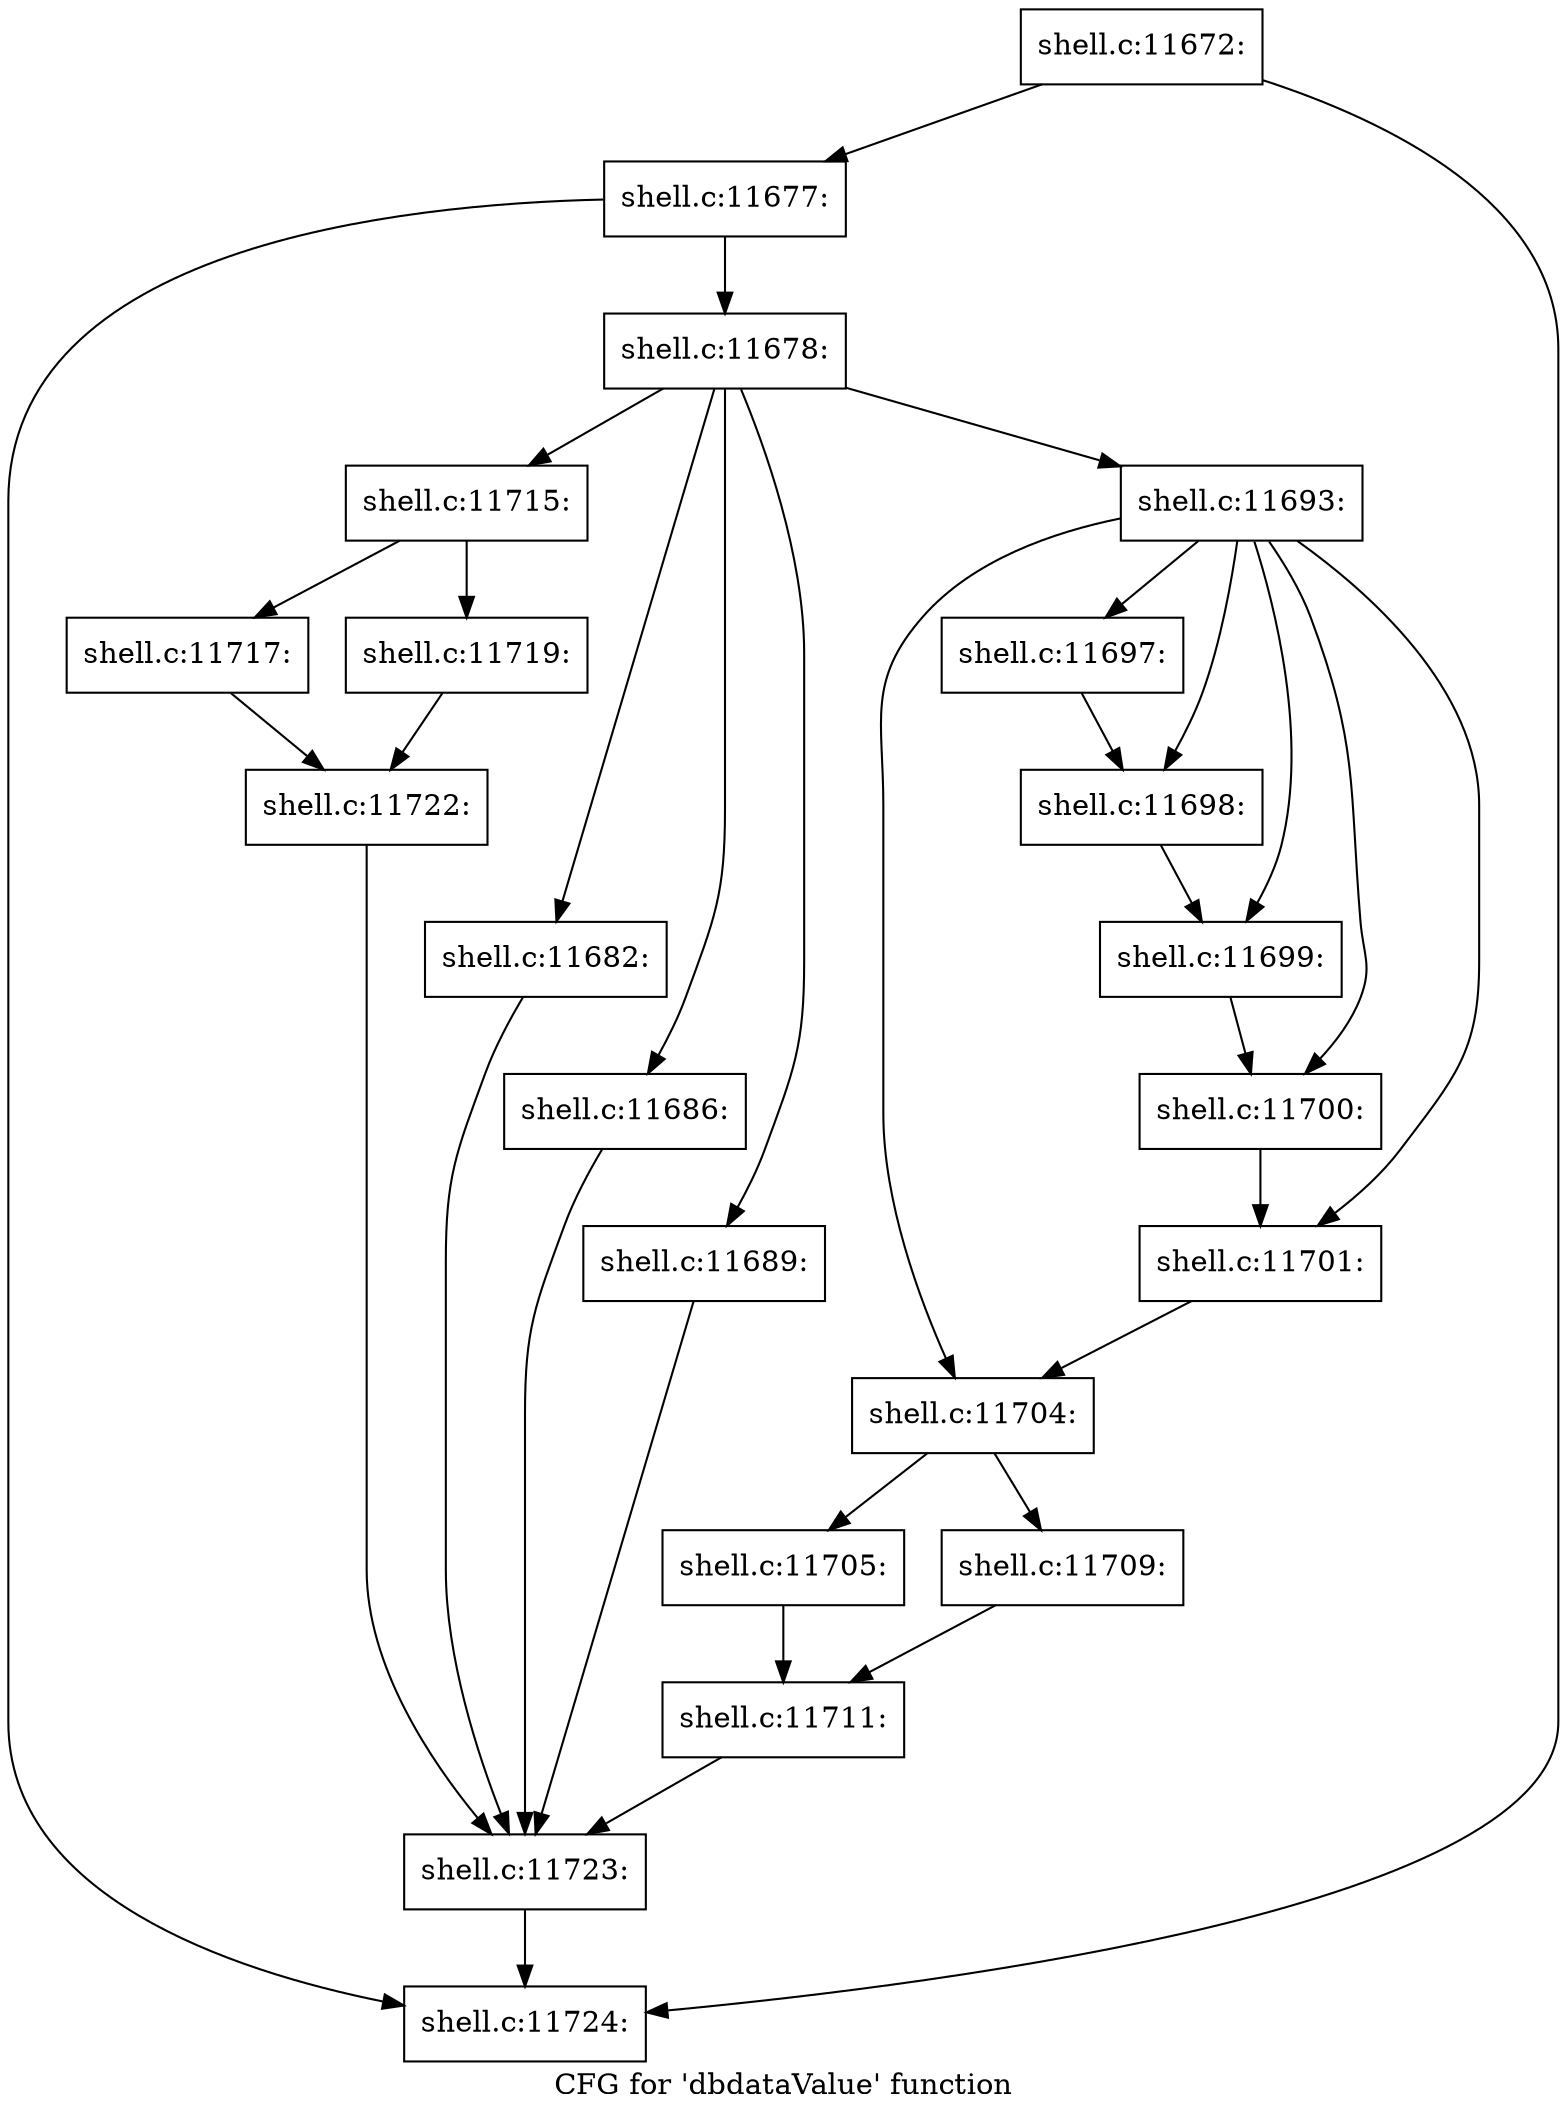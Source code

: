 digraph "CFG for 'dbdataValue' function" {
	label="CFG for 'dbdataValue' function";

	Node0x560276d864a0 [shape=record,label="{shell.c:11672:}"];
	Node0x560276d864a0 -> Node0x560276d8b0c0;
	Node0x560276d864a0 -> Node0x560276d8b070;
	Node0x560276d8b0c0 [shape=record,label="{shell.c:11677:}"];
	Node0x560276d8b0c0 -> Node0x560276d8b020;
	Node0x560276d8b0c0 -> Node0x560276d8b070;
	Node0x560276d8b020 [shape=record,label="{shell.c:11678:}"];
	Node0x560276d8b020 -> Node0x560276d8b7b0;
	Node0x560276d8b020 -> Node0x560276d8bb90;
	Node0x560276d8b020 -> Node0x560276d8bdf0;
	Node0x560276d8b020 -> Node0x560276d8c0a0;
	Node0x560276d8b020 -> Node0x560276d8c350;
	Node0x560276d8bb90 [shape=record,label="{shell.c:11682:}"];
	Node0x560276d8bb90 -> Node0x560276d8b730;
	Node0x560276d8bdf0 [shape=record,label="{shell.c:11686:}"];
	Node0x560276d8bdf0 -> Node0x560276d8b730;
	Node0x560276d8c0a0 [shape=record,label="{shell.c:11689:}"];
	Node0x560276d8c0a0 -> Node0x560276d8b730;
	Node0x560276d8c350 [shape=record,label="{shell.c:11693:}"];
	Node0x560276d8c350 -> Node0x560276d8d490;
	Node0x560276d8c350 -> Node0x560276d8d690;
	Node0x560276d8c350 -> Node0x560276d8e370;
	Node0x560276d8c350 -> Node0x560276d8f0c0;
	Node0x560276d8c350 -> Node0x560276d8f940;
	Node0x560276d8c350 -> Node0x560276d901c0;
	Node0x560276d8d690 [shape=record,label="{shell.c:11697:}"];
	Node0x560276d8d690 -> Node0x560276d8e370;
	Node0x560276d8e370 [shape=record,label="{shell.c:11698:}"];
	Node0x560276d8e370 -> Node0x560276d8f0c0;
	Node0x560276d8f0c0 [shape=record,label="{shell.c:11699:}"];
	Node0x560276d8f0c0 -> Node0x560276d8f940;
	Node0x560276d8f940 [shape=record,label="{shell.c:11700:}"];
	Node0x560276d8f940 -> Node0x560276d901c0;
	Node0x560276d901c0 [shape=record,label="{shell.c:11701:}"];
	Node0x560276d901c0 -> Node0x560276d8d490;
	Node0x560276d8d490 [shape=record,label="{shell.c:11704:}"];
	Node0x560276d8d490 -> Node0x560276d8d580;
	Node0x560276d8d490 -> Node0x560276d90c00;
	Node0x560276d8d580 [shape=record,label="{shell.c:11705:}"];
	Node0x560276d8d580 -> Node0x560276d90bb0;
	Node0x560276d90c00 [shape=record,label="{shell.c:11709:}"];
	Node0x560276d90c00 -> Node0x560276d90bb0;
	Node0x560276d90bb0 [shape=record,label="{shell.c:11711:}"];
	Node0x560276d90bb0 -> Node0x560276d8b730;
	Node0x560276d8b7b0 [shape=record,label="{shell.c:11715:}"];
	Node0x560276d8b7b0 -> Node0x560276d923d0;
	Node0x560276d8b7b0 -> Node0x560276d92470;
	Node0x560276d923d0 [shape=record,label="{shell.c:11717:}"];
	Node0x560276d923d0 -> Node0x560276d92420;
	Node0x560276d92470 [shape=record,label="{shell.c:11719:}"];
	Node0x560276d92470 -> Node0x560276d92420;
	Node0x560276d92420 [shape=record,label="{shell.c:11722:}"];
	Node0x560276d92420 -> Node0x560276d8b730;
	Node0x560276d8b730 [shape=record,label="{shell.c:11723:}"];
	Node0x560276d8b730 -> Node0x560276d8b070;
	Node0x560276d8b070 [shape=record,label="{shell.c:11724:}"];
}
